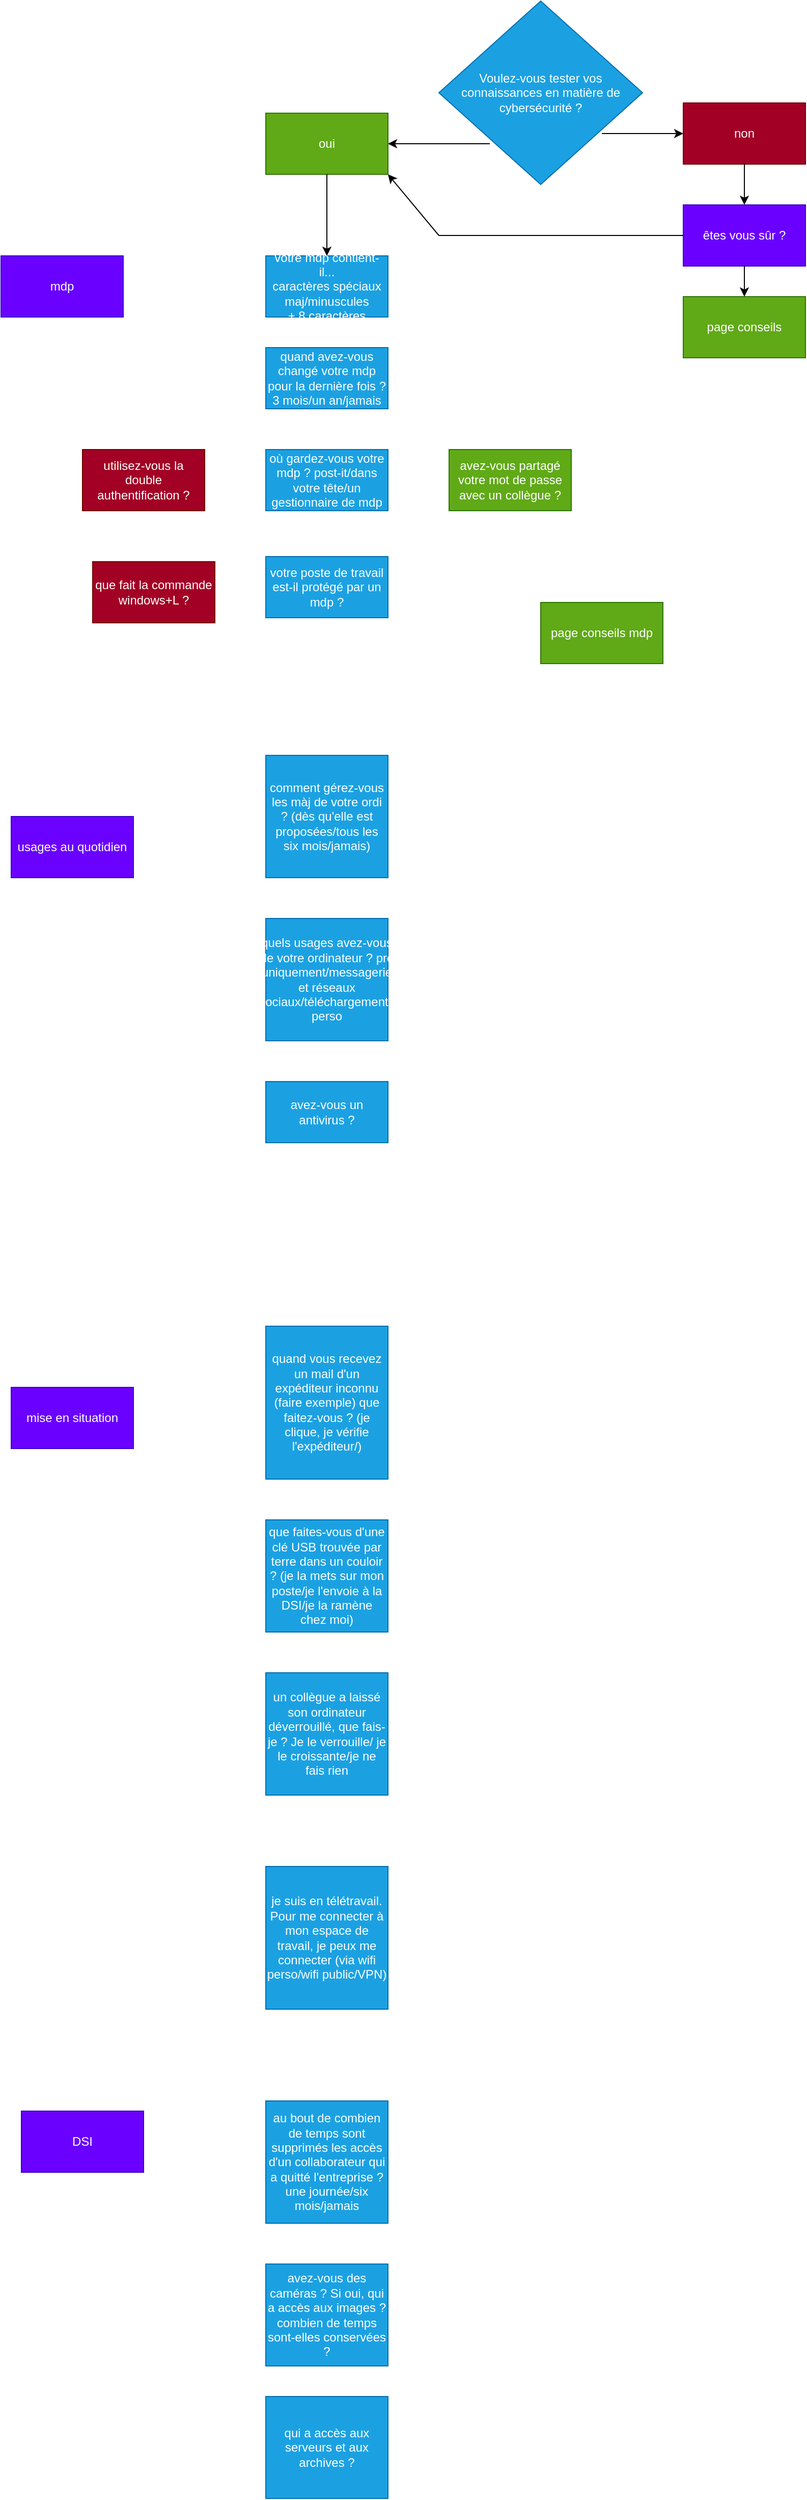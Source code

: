 <mxfile version="26.2.2">
  <diagram name="Page-1" id="MEmLe3A7KJkm9bz0CJbK">
    <mxGraphModel dx="7967" dy="3735" grid="1" gridSize="10" guides="1" tooltips="1" connect="1" arrows="1" fold="1" page="1" pageScale="1" pageWidth="827" pageHeight="1169" math="0" shadow="0">
      <root>
        <mxCell id="0" />
        <mxCell id="1" parent="0" />
        <mxCell id="XYnisLN_ejTITq2cwccM-3" value="non" style="rounded=0;whiteSpace=wrap;html=1;fillColor=#a20025;fontColor=#ffffff;strokeColor=#6F0000;" vertex="1" parent="1">
          <mxGeometry x="540" y="110" width="120" height="60" as="geometry" />
        </mxCell>
        <mxCell id="XYnisLN_ejTITq2cwccM-4" value="oui" style="rounded=0;whiteSpace=wrap;html=1;fillColor=#60a917;fontColor=#ffffff;strokeColor=#2D7600;" vertex="1" parent="1">
          <mxGeometry x="130" y="120" width="120" height="60" as="geometry" />
        </mxCell>
        <mxCell id="XYnisLN_ejTITq2cwccM-6" value="" style="endArrow=classic;html=1;rounded=0;entryX=0;entryY=0.5;entryDx=0;entryDy=0;" edge="1" parent="1" target="XYnisLN_ejTITq2cwccM-3">
          <mxGeometry width="50" height="50" relative="1" as="geometry">
            <mxPoint x="460" y="140" as="sourcePoint" />
            <mxPoint x="530" y="210" as="targetPoint" />
          </mxGeometry>
        </mxCell>
        <mxCell id="XYnisLN_ejTITq2cwccM-8" value="Voulez-vous tester vos connaissances en matière de cybersécurité ?" style="rhombus;whiteSpace=wrap;html=1;fillColor=#1ba1e2;fontColor=#ffffff;strokeColor=#006EAF;" vertex="1" parent="1">
          <mxGeometry x="300" y="10" width="200" height="180" as="geometry" />
        </mxCell>
        <mxCell id="XYnisLN_ejTITq2cwccM-19" value="" style="endArrow=classic;html=1;rounded=0;" edge="1" parent="1" target="XYnisLN_ejTITq2cwccM-4">
          <mxGeometry width="50" height="50" relative="1" as="geometry">
            <mxPoint x="350" y="150" as="sourcePoint" />
            <mxPoint x="260" y="145" as="targetPoint" />
          </mxGeometry>
        </mxCell>
        <mxCell id="XYnisLN_ejTITq2cwccM-20" value="êtes vous sûr ?" style="rounded=0;whiteSpace=wrap;html=1;fillColor=#6a00ff;fontColor=#ffffff;strokeColor=#3700CC;" vertex="1" parent="1">
          <mxGeometry x="540" y="210" width="120" height="60" as="geometry" />
        </mxCell>
        <mxCell id="XYnisLN_ejTITq2cwccM-21" value="page conseils" style="rounded=0;whiteSpace=wrap;html=1;fillColor=#60a917;fontColor=#ffffff;strokeColor=#2D7600;" vertex="1" parent="1">
          <mxGeometry x="540" y="300" width="120" height="60" as="geometry" />
        </mxCell>
        <mxCell id="XYnisLN_ejTITq2cwccM-23" value="" style="endArrow=classic;html=1;rounded=0;entryX=1;entryY=1;entryDx=0;entryDy=0;exitX=0;exitY=0.5;exitDx=0;exitDy=0;" edge="1" parent="1" source="XYnisLN_ejTITq2cwccM-20" target="XYnisLN_ejTITq2cwccM-4">
          <mxGeometry width="50" height="50" relative="1" as="geometry">
            <mxPoint x="530" y="240" as="sourcePoint" />
            <mxPoint x="400" y="380" as="targetPoint" />
            <Array as="points">
              <mxPoint x="300" y="240" />
            </Array>
          </mxGeometry>
        </mxCell>
        <mxCell id="XYnisLN_ejTITq2cwccM-24" value="" style="endArrow=classic;html=1;rounded=0;entryX=0.5;entryY=0;entryDx=0;entryDy=0;exitX=0.5;exitY=1;exitDx=0;exitDy=0;" edge="1" parent="1" source="XYnisLN_ejTITq2cwccM-20" target="XYnisLN_ejTITq2cwccM-21">
          <mxGeometry width="50" height="50" relative="1" as="geometry">
            <mxPoint x="350" y="430" as="sourcePoint" />
            <mxPoint x="400" y="380" as="targetPoint" />
          </mxGeometry>
        </mxCell>
        <mxCell id="XYnisLN_ejTITq2cwccM-25" value="&lt;div&gt;votre mdp contient-il...&lt;/div&gt;&lt;div&gt;caractères spéciaux&lt;/div&gt;&lt;div&gt;maj/minuscules&lt;/div&gt;&lt;div&gt;+ 8 caractères&lt;br&gt;&lt;/div&gt;" style="rounded=0;whiteSpace=wrap;html=1;fillColor=#1ba1e2;fontColor=#ffffff;strokeColor=#006EAF;" vertex="1" parent="1">
          <mxGeometry x="130" y="260" width="120" height="60" as="geometry" />
        </mxCell>
        <mxCell id="XYnisLN_ejTITq2cwccM-26" value="" style="endArrow=classic;html=1;rounded=0;entryX=0.5;entryY=0;entryDx=0;entryDy=0;exitX=0.5;exitY=1;exitDx=0;exitDy=0;" edge="1" parent="1" source="XYnisLN_ejTITq2cwccM-4" target="XYnisLN_ejTITq2cwccM-25">
          <mxGeometry width="50" height="50" relative="1" as="geometry">
            <mxPoint x="350" y="430" as="sourcePoint" />
            <mxPoint x="400" y="380" as="targetPoint" />
          </mxGeometry>
        </mxCell>
        <mxCell id="XYnisLN_ejTITq2cwccM-27" value="utilisez-vous la double authentification ?" style="rounded=0;whiteSpace=wrap;html=1;fillColor=#a20025;fontColor=#ffffff;strokeColor=#6F0000;" vertex="1" parent="1">
          <mxGeometry x="-50" y="450" width="120" height="60" as="geometry" />
        </mxCell>
        <mxCell id="XYnisLN_ejTITq2cwccM-28" value="où gardez-vous votre mdp ? post-it/dans votre tête/un gestionnaire de mdp" style="rounded=0;whiteSpace=wrap;html=1;fillColor=#1ba1e2;fontColor=#ffffff;strokeColor=#006EAF;" vertex="1" parent="1">
          <mxGeometry x="130" y="450" width="120" height="60" as="geometry" />
        </mxCell>
        <mxCell id="XYnisLN_ejTITq2cwccM-29" value="avez-vous partagé votre mot de passe avec un collègue ?" style="rounded=0;whiteSpace=wrap;html=1;fillColor=#60a917;fontColor=#ffffff;strokeColor=#2D7600;" vertex="1" parent="1">
          <mxGeometry x="310" y="450" width="120" height="60" as="geometry" />
        </mxCell>
        <mxCell id="XYnisLN_ejTITq2cwccM-30" value="quand avez-vous changé votre mdp pour la dernière fois ? 3 mois/un an/jamais" style="rounded=0;whiteSpace=wrap;html=1;fillColor=#1ba1e2;fontColor=#ffffff;strokeColor=#006EAF;" vertex="1" parent="1">
          <mxGeometry x="130" y="350" width="120" height="60" as="geometry" />
        </mxCell>
        <mxCell id="XYnisLN_ejTITq2cwccM-31" value="&lt;div&gt;votre poste de travail est-il protégé par un mdp ?&lt;br&gt;&lt;/div&gt;" style="rounded=0;whiteSpace=wrap;html=1;fillColor=#1ba1e2;fontColor=#ffffff;strokeColor=#006EAF;" vertex="1" parent="1">
          <mxGeometry x="130" y="555" width="120" height="60" as="geometry" />
        </mxCell>
        <mxCell id="XYnisLN_ejTITq2cwccM-32" value="mdp" style="rounded=0;whiteSpace=wrap;html=1;fillColor=#6a00ff;fontColor=#ffffff;strokeColor=#3700CC;" vertex="1" parent="1">
          <mxGeometry x="-130" y="260" width="120" height="60" as="geometry" />
        </mxCell>
        <mxCell id="XYnisLN_ejTITq2cwccM-33" value="mise en situation" style="rounded=0;whiteSpace=wrap;html=1;fillColor=#6a00ff;fontColor=#ffffff;strokeColor=#3700CC;" vertex="1" parent="1">
          <mxGeometry x="-120" y="1370" width="120" height="60" as="geometry" />
        </mxCell>
        <mxCell id="XYnisLN_ejTITq2cwccM-34" value="que fait la commande windows+L ?" style="rounded=0;whiteSpace=wrap;html=1;fillColor=#a20025;fontColor=#ffffff;strokeColor=#6F0000;" vertex="1" parent="1">
          <mxGeometry x="-40" y="560" width="120" height="60" as="geometry" />
        </mxCell>
        <mxCell id="XYnisLN_ejTITq2cwccM-35" value="que faites-vous d&#39;une clé USB trouvée par terre dans un couloir ? (je la mets sur mon poste/je l&#39;envoie à la DSI/je la ramène chez moi)" style="rounded=0;whiteSpace=wrap;html=1;fillColor=#1ba1e2;fontColor=#ffffff;strokeColor=#006EAF;" vertex="1" parent="1">
          <mxGeometry x="130" y="1500" width="120" height="110" as="geometry" />
        </mxCell>
        <mxCell id="XYnisLN_ejTITq2cwccM-36" value="quels usages avez-vous de votre ordinateur ? pro uniquement/messagerie et réseaux sociaux/téléchargements perso" style="rounded=0;whiteSpace=wrap;html=1;fillColor=#1ba1e2;fontColor=#ffffff;strokeColor=#006EAF;" vertex="1" parent="1">
          <mxGeometry x="130" y="910" width="120" height="120" as="geometry" />
        </mxCell>
        <mxCell id="XYnisLN_ejTITq2cwccM-37" value="avez-vous un antivirus ?" style="rounded=0;whiteSpace=wrap;html=1;fillColor=#1ba1e2;fontColor=#ffffff;strokeColor=#006EAF;" vertex="1" parent="1">
          <mxGeometry x="130" y="1070" width="120" height="60" as="geometry" />
        </mxCell>
        <mxCell id="XYnisLN_ejTITq2cwccM-38" value="comment gérez-vous les màj de votre ordi ? (dès qu&#39;elle est proposées/tous les six mois/jamais)" style="rounded=0;whiteSpace=wrap;html=1;fillColor=#1ba1e2;fontColor=#ffffff;strokeColor=#006EAF;" vertex="1" parent="1">
          <mxGeometry x="130" y="750" width="120" height="120" as="geometry" />
        </mxCell>
        <mxCell id="XYnisLN_ejTITq2cwccM-39" value="quand vous recevez un mail d&#39;un expéditeur inconnu (faire exemple) que faitez-vous ? (je clique, je vérifie l&#39;expéditeur/)" style="rounded=0;whiteSpace=wrap;html=1;fillColor=#1ba1e2;fontColor=#ffffff;strokeColor=#006EAF;" vertex="1" parent="1">
          <mxGeometry x="130" y="1310" width="120" height="150" as="geometry" />
        </mxCell>
        <mxCell id="XYnisLN_ejTITq2cwccM-40" value="DSI" style="rounded=0;whiteSpace=wrap;html=1;fillColor=#6a00ff;strokeColor=#3700CC;fontColor=#ffffff;" vertex="1" parent="1">
          <mxGeometry x="-110" y="2080" width="120" height="60" as="geometry" />
        </mxCell>
        <mxCell id="XYnisLN_ejTITq2cwccM-41" value="usages au quotidien" style="rounded=0;whiteSpace=wrap;html=1;fillColor=#6a00ff;fontColor=#ffffff;strokeColor=#3700CC;" vertex="1" parent="1">
          <mxGeometry x="-120" y="810" width="120" height="60" as="geometry" />
        </mxCell>
        <mxCell id="XYnisLN_ejTITq2cwccM-42" value="au bout de combien de temps sont supprimés les accès d&#39;un collaborateur qui a quitté l&#39;entreprise ? une journée/six mois/jamais" style="rounded=0;whiteSpace=wrap;html=1;fillColor=#1ba1e2;fontColor=#ffffff;strokeColor=#006EAF;" vertex="1" parent="1">
          <mxGeometry x="130" y="2070" width="120" height="120" as="geometry" />
        </mxCell>
        <mxCell id="XYnisLN_ejTITq2cwccM-43" value="" style="endArrow=classic;html=1;rounded=0;entryX=0.5;entryY=0;entryDx=0;entryDy=0;exitX=0.5;exitY=1;exitDx=0;exitDy=0;" edge="1" parent="1" source="XYnisLN_ejTITq2cwccM-3" target="XYnisLN_ejTITq2cwccM-20">
          <mxGeometry width="50" height="50" relative="1" as="geometry">
            <mxPoint x="250" y="430" as="sourcePoint" />
            <mxPoint x="300" y="380" as="targetPoint" />
          </mxGeometry>
        </mxCell>
        <mxCell id="XYnisLN_ejTITq2cwccM-44" value="avez-vous des caméras ? Si oui, qui a accès aux images ? combien de temps sont-elles conservées ?" style="rounded=0;whiteSpace=wrap;html=1;fillColor=#1ba1e2;fontColor=#ffffff;strokeColor=#006EAF;" vertex="1" parent="1">
          <mxGeometry x="130" y="2230" width="120" height="100" as="geometry" />
        </mxCell>
        <mxCell id="XYnisLN_ejTITq2cwccM-45" value="un collègue a laissé son ordinateur déverrouillé, que fais-je ? Je le verrouille/ je le croissante/je ne fais rien" style="rounded=0;whiteSpace=wrap;html=1;fillColor=#1ba1e2;fontColor=#ffffff;strokeColor=#006EAF;" vertex="1" parent="1">
          <mxGeometry x="130" y="1650" width="120" height="120" as="geometry" />
        </mxCell>
        <mxCell id="XYnisLN_ejTITq2cwccM-46" value="&lt;div&gt;qui a accès aux serveurs et aux archives ?&lt;/div&gt;" style="rounded=0;whiteSpace=wrap;html=1;fillColor=#1ba1e2;fontColor=#ffffff;strokeColor=#006EAF;" vertex="1" parent="1">
          <mxGeometry x="130" y="2360" width="120" height="100" as="geometry" />
        </mxCell>
        <mxCell id="XYnisLN_ejTITq2cwccM-47" value="je suis en télétravail. Pour me connecter à mon espace de travail, je peux me connecter (via wifi perso/wifi public/VPN)" style="rounded=0;whiteSpace=wrap;html=1;fillColor=#1ba1e2;fontColor=#ffffff;strokeColor=#006EAF;" vertex="1" parent="1">
          <mxGeometry x="130" y="1840" width="120" height="140" as="geometry" />
        </mxCell>
        <mxCell id="XYnisLN_ejTITq2cwccM-49" value="page conseils mdp" style="rounded=0;whiteSpace=wrap;html=1;fillColor=#60a917;fontColor=#ffffff;strokeColor=#2D7600;" vertex="1" parent="1">
          <mxGeometry x="400" y="600" width="120" height="60" as="geometry" />
        </mxCell>
      </root>
    </mxGraphModel>
  </diagram>
</mxfile>
